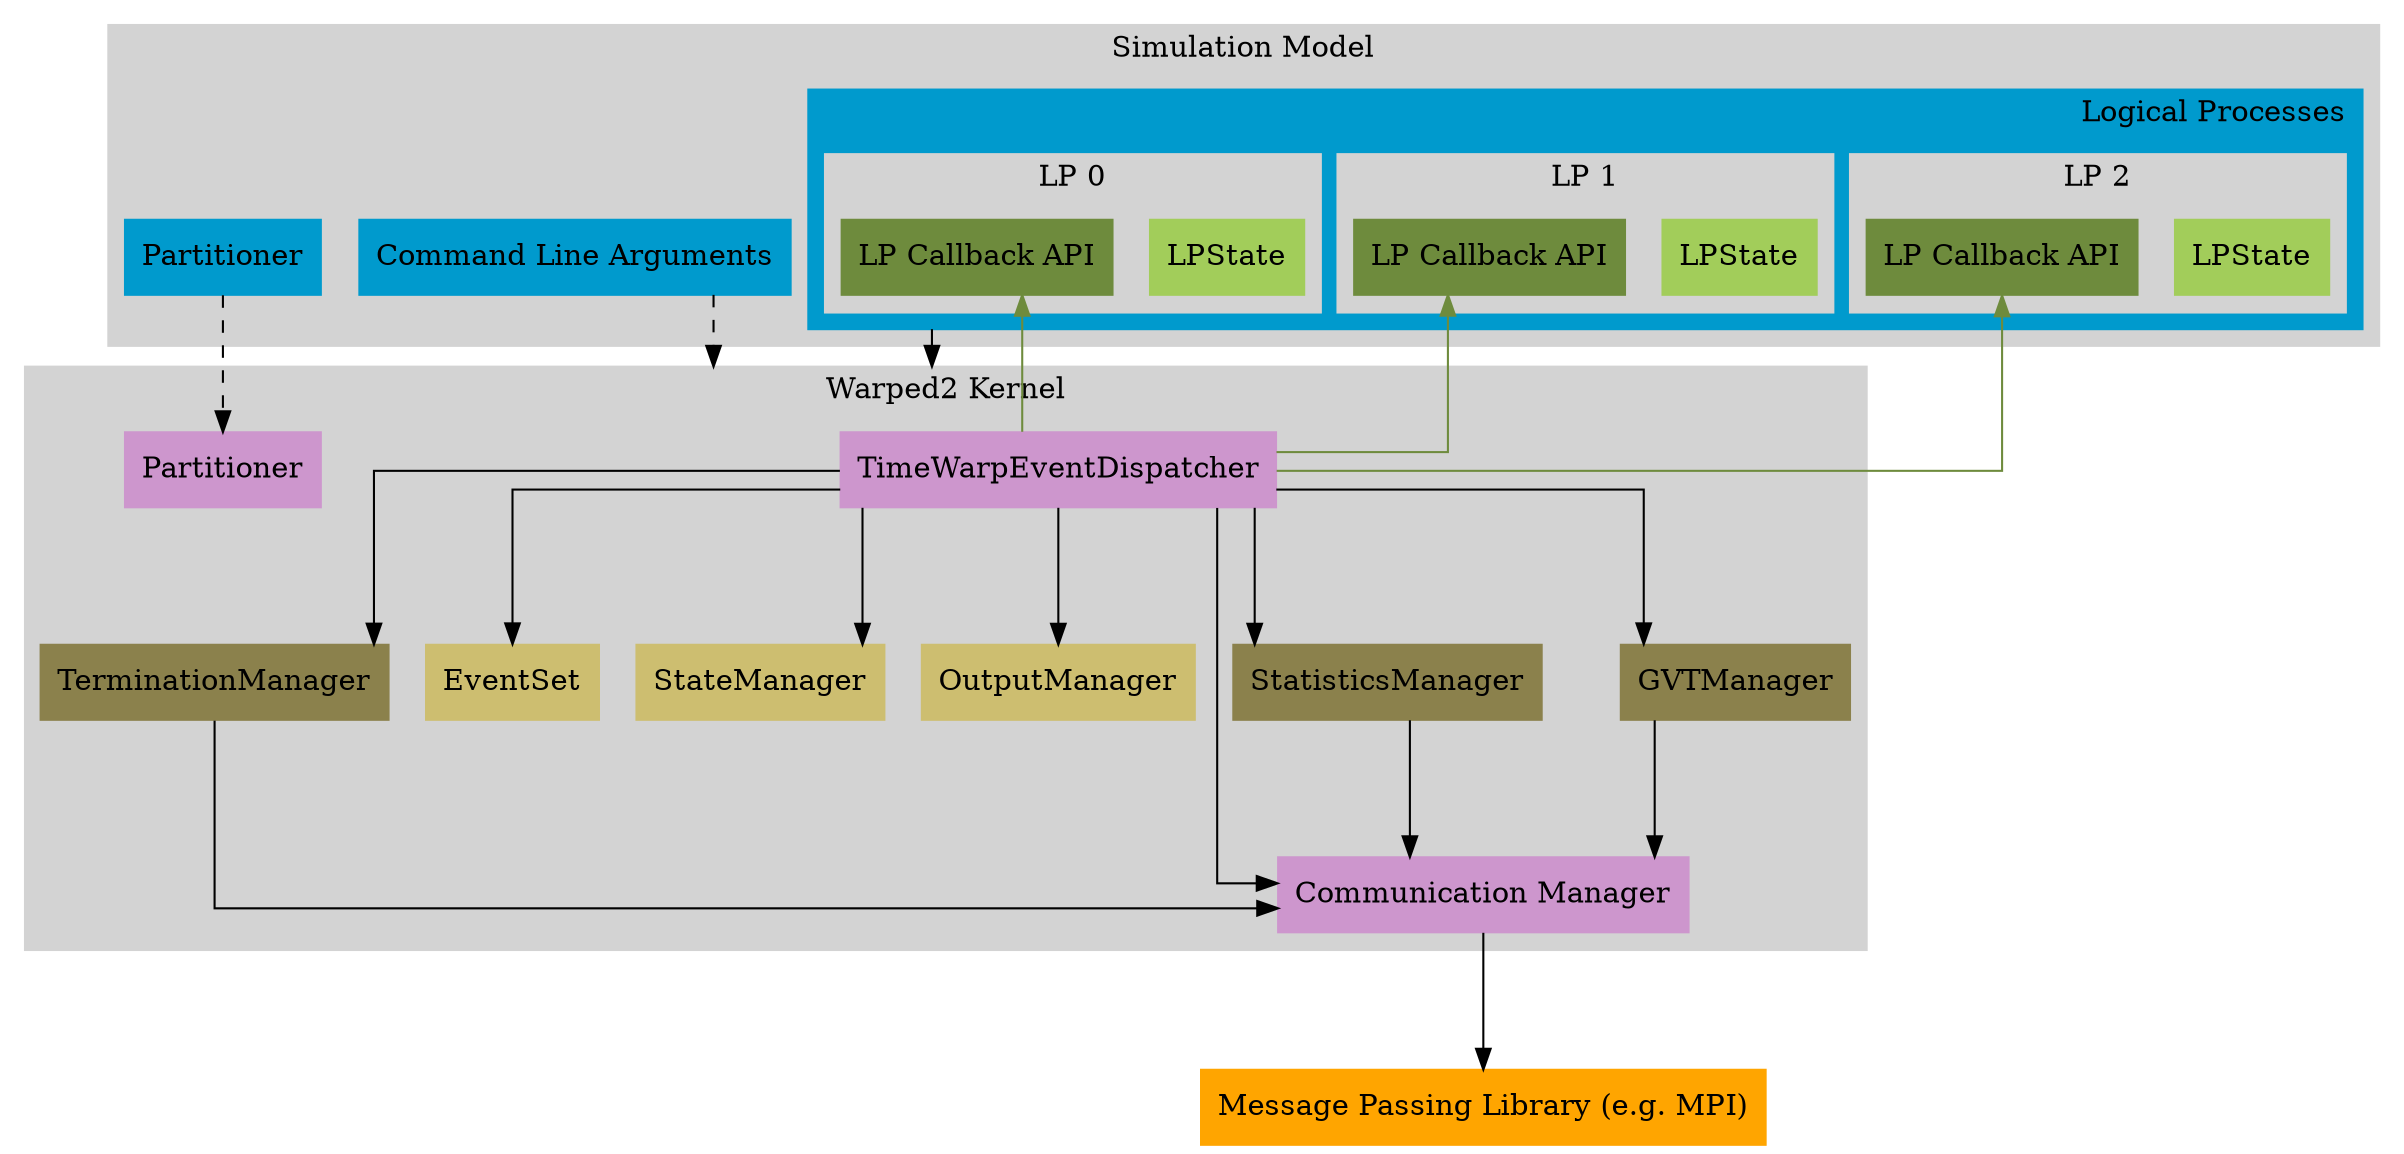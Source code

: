 digraph overview {

    node [shape = record];
    compound = true;
    splines = ortho;
    ranksep = 0.9;

    subgraph cluster_model {
        subgraph cluster_lps {
            subgraph cluster_lp0 {
                lp_state0 [label = "LPState", style = filled, color = darkolivegreen3];
                lp_api0 [label = "LP Callback API", style = filled, color = darkolivegreen4];
                label = "LP 2";
                style = filled;
                color = lightgrey;
            }
            subgraph cluster_lp1 {
                lp_state1 [label = "LPState", style = filled, color = darkolivegreen3];
                lp_api1 [label = "LP Callback API", style = filled, color = darkolivegreen4];
                label = "LP 1";
                style = filled;
                color = lightgrey;
            }
            subgraph cluster_lp2 {
                lp_state2 [label = "LPState", style = filled, color = darkolivegreen3];
                lp_api2 [label = "LP Callback API", style = filled, color = darkolivegreen4];
                label = "LP 0";
                style = filled;
                color = lightgrey;
            }
            label = "Logical Processes";
            labeljust = "r";
            style = filled;
            color = deepskyblue3;
        }
        partitioner [label = "Partitioner", style = filled, color = deepskyblue3];
        command_line_args [label = "Command Line Arguments", style = filled, color = deepskyblue3];
        label = "Simulation Model";
        style = filled;
        color = lightgrey;
    }

    subgraph cluster_kernel {
        event_dispatcher [label = "TimeWarpEventDispatcher", style = filled, color = plum3];
        comm_manager [label = "Communication Manager", style = filled, color = plum3];
        partitioner1 [label = "Partitioner", style = filled, color = plum3];

        event_set [label = "EventSet", style = filled, color = lightgoldenrod3];
        state_manager [label = "StateManager", style = filled, color = lightgoldenrod3];
        output_manager [label = "OutputManager", style = filled, color = lightgoldenrod3];
        gvt_manager [label = "GVTManager", style = filled, color = lightgoldenrod4];
        termination_manager [label = "TerminationManager", style = filled, color = lightgoldenrod4];
        time_warp_statistics [label = "StatisticsManager", style = filled, color = lightgoldenrod4];

        "event_dispatcher" -> "event_set";
        "event_dispatcher" -> "state_manager";
        "event_dispatcher" -> "output_manager";
        "event_dispatcher" -> "gvt_manager";
        "event_dispatcher" -> "termination_manager";
        "event_dispatcher" -> "time_warp_statistics";

        "event_dispatcher" -> "comm_manager";
        "gvt_manager" -> "comm_manager";
        "termination_manager" -> "comm_manager";
        "time_warp_statistics" -> "comm_manager";

        label = "Warped2 Kernel";
        style = filled;
        color = lightgrey;
    }

    // Kernel Interface
    "lp_api2" -> "event_dispatcher" [lhead=cluster_kernel, ltail=cluster_lps];
    "partitioner" -> "partitioner1" [style = dashed];
    "command_line_args" -> "event_dispatcher" [lhead=cluster_kernel, style = dashed];

    // Callback API
    "event_dispatcher" -> "lp_api0" [color = darkolivegreen4];
    "event_dispatcher" -> "lp_api1" [color = darkolivegreen4];
    "event_dispatcher" -> "lp_api2" [color = darkolivegreen4];

    mpl [label = "Message Passing Library (e.g. MPI)", style = filled, color = orange];
    "comm_manager" -> "mpl";
}

